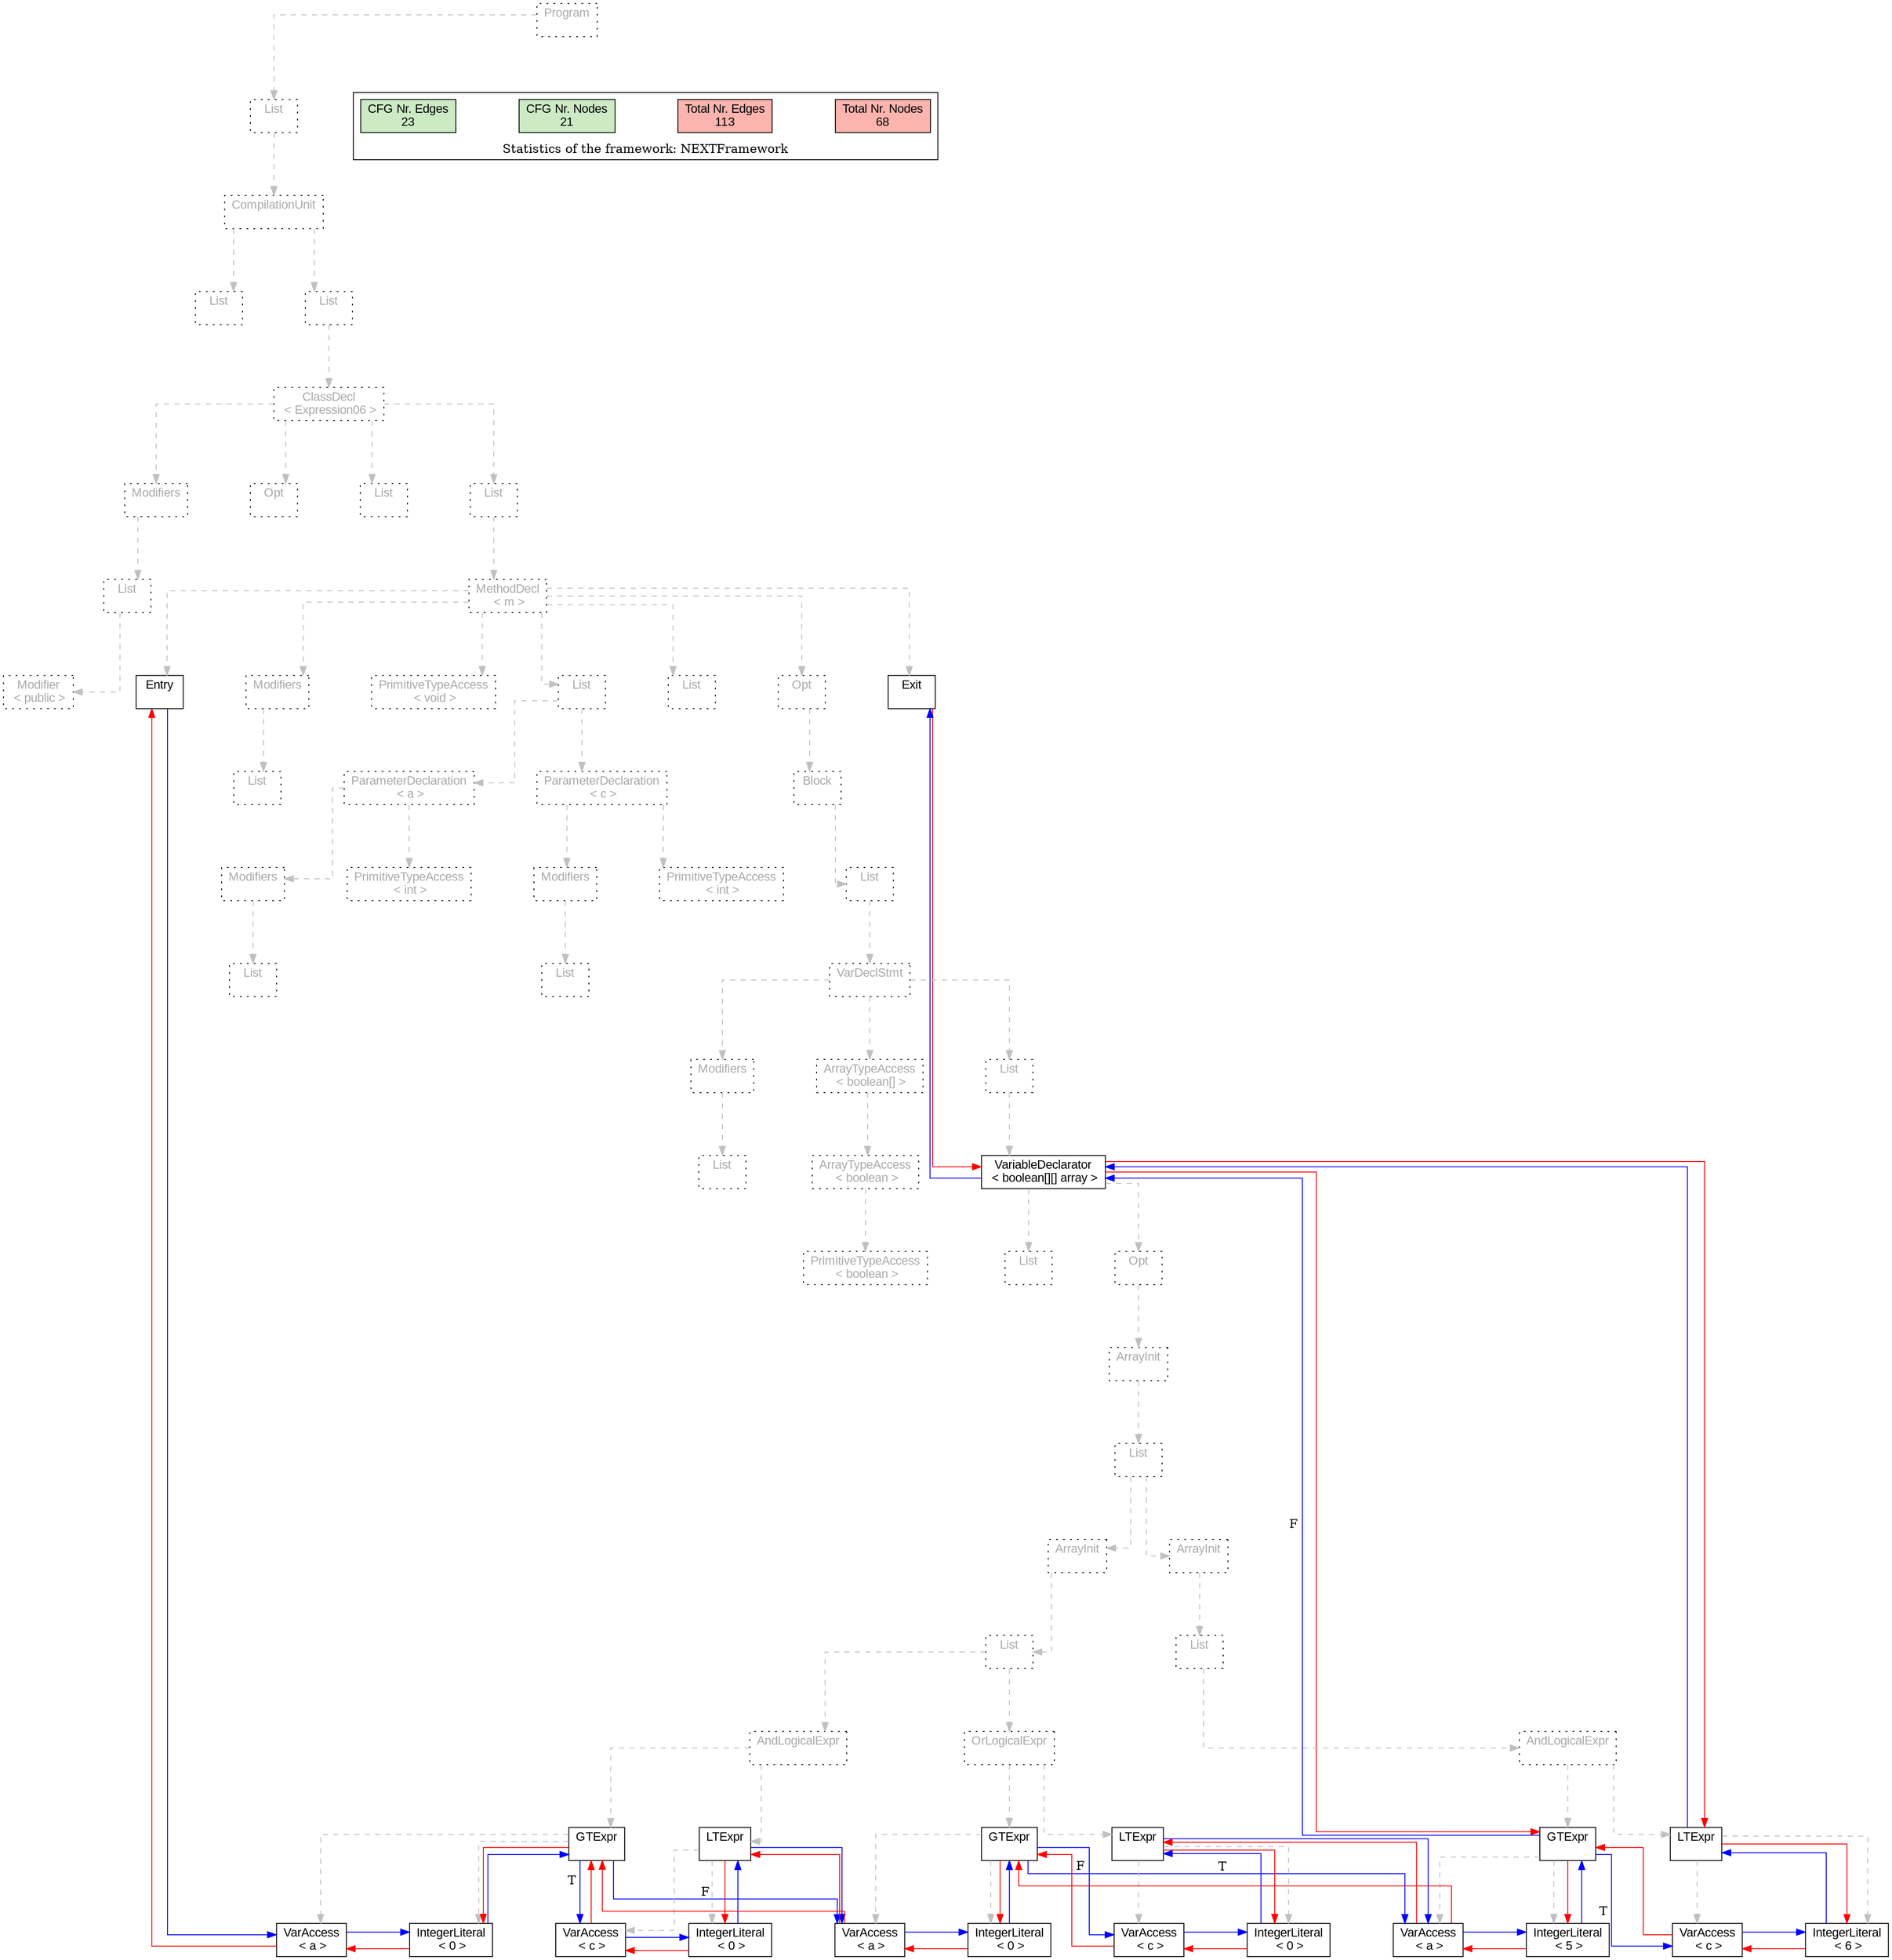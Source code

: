 digraph G {
graph [splines=ortho, nodesep="1", ranksep="1"]
node [shape=rect, fontname=Arial];
{ rank = same; "Program[0]"}
{ rank = same; "List[1]"}
{ rank = same; "CompilationUnit[2]"}
{ rank = same; "List[3]"; "List[4]"}
{ rank = same; "ClassDecl[5]"}
{ rank = same; "Modifiers[6]"; "Opt[9]"; "List[10]"; "List[11]"}
{ rank = same; "List[7]"; "MethodDecl[12]"}
{ rank = same; "Modifier[8]"; "Entry[13]"; "Modifiers[14]"; "PrimitiveTypeAccess[16]"; "List[17]"; "List[26]"; "Opt[27]"; "Exit[28]"}
{ rank = same; "List[15]"; "ParameterDeclaration[18]"; "ParameterDeclaration[22]"; "Block[28]"}
{ rank = same; "Modifiers[19]"; "PrimitiveTypeAccess[21]"; "Modifiers[23]"; "PrimitiveTypeAccess[25]"; "List[29]"}
{ rank = same; "List[20]"; "List[24]"; "VarDeclStmt[30]"}
{ rank = same; "Modifiers[31]"; "ArrayTypeAccess[33]"; "List[36]"}
{ rank = same; "List[32]"; "ArrayTypeAccess[34]"; "VariableDeclarator[37]"}
{ rank = same; "PrimitiveTypeAccess[35]"; "List[38]"; "Opt[39]"}
{ rank = same; "ArrayInit[40]"}
{ rank = same; "List[41]"}
{ rank = same; "ArrayInit[42]"; "ArrayInit[58]"}
{ rank = same; "List[43]"; "List[59]"}
{ rank = same; "AndLogicalExpr[44]"; "OrLogicalExpr[51]"; "AndLogicalExpr[60]"}
{ rank = same; "GTExpr[45]"; "LTExpr[48]"; "GTExpr[52]"; "LTExpr[55]"; "GTExpr[61]"; "LTExpr[64]"}
{ rank = same; "VarAccess[46]"; "IntegerLiteral[47]"; "VarAccess[49]"; "IntegerLiteral[50]"; "VarAccess[53]"; "IntegerLiteral[54]"; "VarAccess[56]"; "IntegerLiteral[57]"; "VarAccess[62]"; "IntegerLiteral[63]"; "VarAccess[65]"; "IntegerLiteral[66]"}
"Program[0]" [label="Program\n ", style= dotted   fillcolor="#eeeeee" fontcolor="#aaaaaa"  ]
"List[1]" [label="List\n ", style= dotted   fillcolor="#eeeeee" fontcolor="#aaaaaa"  ]
"CompilationUnit[2]" [label="CompilationUnit\n ", style= dotted   fillcolor="#eeeeee" fontcolor="#aaaaaa"  ]
"List[3]" [label="List\n ", style= dotted   fillcolor="#eeeeee" fontcolor="#aaaaaa"  ]
"List[4]" [label="List\n ", style= dotted   fillcolor="#eeeeee" fontcolor="#aaaaaa"  ]
"ClassDecl[5]" [label="ClassDecl\n < Expression06 >", style= dotted   fillcolor="#eeeeee" fontcolor="#aaaaaa"  ]
"Modifiers[6]" [label="Modifiers\n ", style= dotted   fillcolor="#eeeeee" fontcolor="#aaaaaa"  ]
"List[7]" [label="List\n ", style= dotted   fillcolor="#eeeeee" fontcolor="#aaaaaa"  ]
"Modifier[8]" [label="Modifier\n < public >", style= dotted   fillcolor="#eeeeee" fontcolor="#aaaaaa"  ]
"Opt[9]" [label="Opt\n ", style= dotted   fillcolor="#eeeeee" fontcolor="#aaaaaa"  ]
"List[10]" [label="List\n ", style= dotted   fillcolor="#eeeeee" fontcolor="#aaaaaa"  ]
"List[11]" [label="List\n ", style= dotted   fillcolor="#eeeeee" fontcolor="#aaaaaa"  ]
"MethodDecl[12]" [label="MethodDecl\n < m >", style= dotted   fillcolor="#eeeeee" fontcolor="#aaaaaa"  ]
"Entry[13]" [label="Entry\n ", fillcolor=white   style=filled  ]
"Modifiers[14]" [label="Modifiers\n ", style= dotted   fillcolor="#eeeeee" fontcolor="#aaaaaa"  ]
"List[15]" [label="List\n ", style= dotted   fillcolor="#eeeeee" fontcolor="#aaaaaa"  ]
"PrimitiveTypeAccess[16]" [label="PrimitiveTypeAccess\n < void >", style= dotted   fillcolor="#eeeeee" fontcolor="#aaaaaa"  ]
"List[17]" [label="List\n ", style= dotted   fillcolor="#eeeeee" fontcolor="#aaaaaa"  ]
"ParameterDeclaration[18]" [label="ParameterDeclaration\n < a >", style= dotted   fillcolor="#eeeeee" fontcolor="#aaaaaa"  ]
"Modifiers[19]" [label="Modifiers\n ", style= dotted   fillcolor="#eeeeee" fontcolor="#aaaaaa"  ]
"List[20]" [label="List\n ", style= dotted   fillcolor="#eeeeee" fontcolor="#aaaaaa"  ]
"PrimitiveTypeAccess[21]" [label="PrimitiveTypeAccess\n < int >", style= dotted   fillcolor="#eeeeee" fontcolor="#aaaaaa"  ]
"ParameterDeclaration[22]" [label="ParameterDeclaration\n < c >", style= dotted   fillcolor="#eeeeee" fontcolor="#aaaaaa"  ]
"Modifiers[23]" [label="Modifiers\n ", style= dotted   fillcolor="#eeeeee" fontcolor="#aaaaaa"  ]
"List[24]" [label="List\n ", style= dotted   fillcolor="#eeeeee" fontcolor="#aaaaaa"  ]
"PrimitiveTypeAccess[25]" [label="PrimitiveTypeAccess\n < int >", style= dotted   fillcolor="#eeeeee" fontcolor="#aaaaaa"  ]
"List[26]" [label="List\n ", style= dotted   fillcolor="#eeeeee" fontcolor="#aaaaaa"  ]
"Opt[27]" [label="Opt\n ", style= dotted   fillcolor="#eeeeee" fontcolor="#aaaaaa"  ]
"Block[28]" [label="Block\n ", style= dotted   fillcolor="#eeeeee" fontcolor="#aaaaaa"  ]
"List[29]" [label="List\n ", style= dotted   fillcolor="#eeeeee" fontcolor="#aaaaaa"  ]
"VarDeclStmt[30]" [label="VarDeclStmt\n ", style= dotted   fillcolor="#eeeeee" fontcolor="#aaaaaa"  ]
"Modifiers[31]" [label="Modifiers\n ", style= dotted   fillcolor="#eeeeee" fontcolor="#aaaaaa"  ]
"List[32]" [label="List\n ", style= dotted   fillcolor="#eeeeee" fontcolor="#aaaaaa"  ]
"ArrayTypeAccess[33]" [label="ArrayTypeAccess\n < boolean[] >", style= dotted   fillcolor="#eeeeee" fontcolor="#aaaaaa"  ]
"ArrayTypeAccess[34]" [label="ArrayTypeAccess\n < boolean >", style= dotted   fillcolor="#eeeeee" fontcolor="#aaaaaa"  ]
"PrimitiveTypeAccess[35]" [label="PrimitiveTypeAccess\n < boolean >", style= dotted   fillcolor="#eeeeee" fontcolor="#aaaaaa"  ]
"List[36]" [label="List\n ", style= dotted   fillcolor="#eeeeee" fontcolor="#aaaaaa"  ]
"VariableDeclarator[37]" [label="VariableDeclarator\n < boolean[][] array >", fillcolor=white   style=filled  ]
"List[38]" [label="List\n ", style= dotted   fillcolor="#eeeeee" fontcolor="#aaaaaa"  ]
"Opt[39]" [label="Opt\n ", style= dotted   fillcolor="#eeeeee" fontcolor="#aaaaaa"  ]
"ArrayInit[40]" [label="ArrayInit\n ", style= dotted   fillcolor="#eeeeee" fontcolor="#aaaaaa"  ]
"List[41]" [label="List\n ", style= dotted   fillcolor="#eeeeee" fontcolor="#aaaaaa"  ]
"ArrayInit[42]" [label="ArrayInit\n ", style= dotted   fillcolor="#eeeeee" fontcolor="#aaaaaa"  ]
"List[43]" [label="List\n ", style= dotted   fillcolor="#eeeeee" fontcolor="#aaaaaa"  ]
"AndLogicalExpr[44]" [label="AndLogicalExpr\n ", style= dotted   fillcolor="#eeeeee" fontcolor="#aaaaaa"  ]
"GTExpr[45]" [label="GTExpr\n ", fillcolor=white   style=filled  ]
"VarAccess[46]" [label="VarAccess\n < a >", fillcolor=white   style=filled  ]
"IntegerLiteral[47]" [label="IntegerLiteral\n < 0 >", fillcolor=white   style=filled  ]
"LTExpr[48]" [label="LTExpr\n ", fillcolor=white   style=filled  ]
"VarAccess[49]" [label="VarAccess\n < c >", fillcolor=white   style=filled  ]
"IntegerLiteral[50]" [label="IntegerLiteral\n < 0 >", fillcolor=white   style=filled  ]
"OrLogicalExpr[51]" [label="OrLogicalExpr\n ", style= dotted   fillcolor="#eeeeee" fontcolor="#aaaaaa"  ]
"GTExpr[52]" [label="GTExpr\n ", fillcolor=white   style=filled  ]
"VarAccess[53]" [label="VarAccess\n < a >", fillcolor=white   style=filled  ]
"IntegerLiteral[54]" [label="IntegerLiteral\n < 0 >", fillcolor=white   style=filled  ]
"LTExpr[55]" [label="LTExpr\n ", fillcolor=white   style=filled  ]
"VarAccess[56]" [label="VarAccess\n < c >", fillcolor=white   style=filled  ]
"IntegerLiteral[57]" [label="IntegerLiteral\n < 0 >", fillcolor=white   style=filled  ]
"ArrayInit[58]" [label="ArrayInit\n ", style= dotted   fillcolor="#eeeeee" fontcolor="#aaaaaa"  ]
"List[59]" [label="List\n ", style= dotted   fillcolor="#eeeeee" fontcolor="#aaaaaa"  ]
"AndLogicalExpr[60]" [label="AndLogicalExpr\n ", style= dotted   fillcolor="#eeeeee" fontcolor="#aaaaaa"  ]
"GTExpr[61]" [label="GTExpr\n ", fillcolor=white   style=filled  ]
"VarAccess[62]" [label="VarAccess\n < a >", fillcolor=white   style=filled  ]
"IntegerLiteral[63]" [label="IntegerLiteral\n < 5 >", fillcolor=white   style=filled  ]
"LTExpr[64]" [label="LTExpr\n ", fillcolor=white   style=filled  ]
"VarAccess[65]" [label="VarAccess\n < c >", fillcolor=white   style=filled  ]
"IntegerLiteral[66]" [label="IntegerLiteral\n < 6 >", fillcolor=white   style=filled  ]
"Exit[28]" [label="Exit\n ", fillcolor=white   style=filled  ]
"CompilationUnit[2]" -> "List[3]" [style=dashed, color=gray]
"List[7]" -> "Modifier[8]" [style=dashed, color=gray]
"Modifiers[6]" -> "List[7]" [style=dashed, color=gray]
"ClassDecl[5]" -> "Modifiers[6]" [style=dashed, color=gray]
"ClassDecl[5]" -> "Opt[9]" [style=dashed, color=gray]
"ClassDecl[5]" -> "List[10]" [style=dashed, color=gray]
"MethodDecl[12]" -> "Entry[13]" [style=dashed, color=gray]
"Modifiers[14]" -> "List[15]" [style=dashed, color=gray]
"MethodDecl[12]" -> "Modifiers[14]" [style=dashed, color=gray]
"MethodDecl[12]" -> "PrimitiveTypeAccess[16]" [style=dashed, color=gray]
"Modifiers[19]" -> "List[20]" [style=dashed, color=gray]
"ParameterDeclaration[18]" -> "Modifiers[19]" [style=dashed, color=gray]
"ParameterDeclaration[18]" -> "PrimitiveTypeAccess[21]" [style=dashed, color=gray]
"List[17]" -> "ParameterDeclaration[18]" [style=dashed, color=gray]
"Modifiers[23]" -> "List[24]" [style=dashed, color=gray]
"ParameterDeclaration[22]" -> "Modifiers[23]" [style=dashed, color=gray]
"ParameterDeclaration[22]" -> "PrimitiveTypeAccess[25]" [style=dashed, color=gray]
"List[17]" -> "ParameterDeclaration[22]" [style=dashed, color=gray]
"MethodDecl[12]" -> "List[17]" [style=dashed, color=gray]
"MethodDecl[12]" -> "List[26]" [style=dashed, color=gray]
"Modifiers[31]" -> "List[32]" [style=dashed, color=gray]
"VarDeclStmt[30]" -> "Modifiers[31]" [style=dashed, color=gray]
"ArrayTypeAccess[34]" -> "PrimitiveTypeAccess[35]" [style=dashed, color=gray]
"ArrayTypeAccess[33]" -> "ArrayTypeAccess[34]" [style=dashed, color=gray]
"VarDeclStmt[30]" -> "ArrayTypeAccess[33]" [style=dashed, color=gray]
"VariableDeclarator[37]" -> "List[38]" [style=dashed, color=gray]
"GTExpr[45]" -> "VarAccess[46]" [style=dashed, color=gray]
"GTExpr[45]" -> "IntegerLiteral[47]" [style=dashed, color=gray]
"AndLogicalExpr[44]" -> "GTExpr[45]" [style=dashed, color=gray]
"LTExpr[48]" -> "VarAccess[49]" [style=dashed, color=gray]
"LTExpr[48]" -> "IntegerLiteral[50]" [style=dashed, color=gray]
"AndLogicalExpr[44]" -> "LTExpr[48]" [style=dashed, color=gray]
"List[43]" -> "AndLogicalExpr[44]" [style=dashed, color=gray]
"GTExpr[52]" -> "VarAccess[53]" [style=dashed, color=gray]
"GTExpr[52]" -> "IntegerLiteral[54]" [style=dashed, color=gray]
"OrLogicalExpr[51]" -> "GTExpr[52]" [style=dashed, color=gray]
"LTExpr[55]" -> "VarAccess[56]" [style=dashed, color=gray]
"LTExpr[55]" -> "IntegerLiteral[57]" [style=dashed, color=gray]
"OrLogicalExpr[51]" -> "LTExpr[55]" [style=dashed, color=gray]
"List[43]" -> "OrLogicalExpr[51]" [style=dashed, color=gray]
"ArrayInit[42]" -> "List[43]" [style=dashed, color=gray]
"List[41]" -> "ArrayInit[42]" [style=dashed, color=gray]
"GTExpr[61]" -> "VarAccess[62]" [style=dashed, color=gray]
"GTExpr[61]" -> "IntegerLiteral[63]" [style=dashed, color=gray]
"AndLogicalExpr[60]" -> "GTExpr[61]" [style=dashed, color=gray]
"LTExpr[64]" -> "VarAccess[65]" [style=dashed, color=gray]
"LTExpr[64]" -> "IntegerLiteral[66]" [style=dashed, color=gray]
"AndLogicalExpr[60]" -> "LTExpr[64]" [style=dashed, color=gray]
"List[59]" -> "AndLogicalExpr[60]" [style=dashed, color=gray]
"ArrayInit[58]" -> "List[59]" [style=dashed, color=gray]
"List[41]" -> "ArrayInit[58]" [style=dashed, color=gray]
"ArrayInit[40]" -> "List[41]" [style=dashed, color=gray]
"Opt[39]" -> "ArrayInit[40]" [style=dashed, color=gray]
"VariableDeclarator[37]" -> "Opt[39]" [style=dashed, color=gray]
"List[36]" -> "VariableDeclarator[37]" [style=dashed, color=gray]
"VarDeclStmt[30]" -> "List[36]" [style=dashed, color=gray]
"List[29]" -> "VarDeclStmt[30]" [style=dashed, color=gray]
"Block[28]" -> "List[29]" [style=dashed, color=gray]
"Opt[27]" -> "Block[28]" [style=dashed, color=gray]
"MethodDecl[12]" -> "Opt[27]" [style=dashed, color=gray]
"MethodDecl[12]" -> "Exit[28]" [style=dashed, color=gray]
"List[11]" -> "MethodDecl[12]" [style=dashed, color=gray]
"ClassDecl[5]" -> "List[11]" [style=dashed, color=gray]
"List[4]" -> "ClassDecl[5]" [style=dashed, color=gray]
"CompilationUnit[2]" -> "List[4]" [style=dashed, color=gray]
"List[1]" -> "CompilationUnit[2]" [style=dashed, color=gray]
"Program[0]" -> "List[1]" [style=dashed, color=gray]
"Exit[28]" -> "VariableDeclarator[37]" [color=red, constraint=false]
"VariableDeclarator[37]" -> "Exit[28]" [color=blue, constraint=false, xlabel=" "] 
"VariableDeclarator[37]" -> "GTExpr[61]" [color=red, constraint=false]
"VariableDeclarator[37]" -> "LTExpr[64]" [color=red, constraint=false]
"LTExpr[64]" -> "VariableDeclarator[37]" [color=blue, constraint=false, xlabel=" "] 
"LTExpr[64]" -> "IntegerLiteral[66]" [color=red, constraint=false]
"IntegerLiteral[66]" -> "LTExpr[64]" [color=blue, constraint=false, xlabel=" "] 
"IntegerLiteral[66]" -> "VarAccess[65]" [color=red, constraint=false]
"VarAccess[65]" -> "IntegerLiteral[66]" [color=blue, constraint=false, xlabel=" "] 
"VarAccess[65]" -> "GTExpr[61]" [color=red, constraint=false]
"GTExpr[61]" -> "VarAccess[65]" [color=blue, constraint=false, xlabel="T "] 
"GTExpr[61]" -> "VariableDeclarator[37]" [color=blue, constraint=false, xlabel="F "] 
"GTExpr[61]" -> "IntegerLiteral[63]" [color=red, constraint=false]
"IntegerLiteral[63]" -> "GTExpr[61]" [color=blue, constraint=false, xlabel=" "] 
"IntegerLiteral[63]" -> "VarAccess[62]" [color=red, constraint=false]
"VarAccess[62]" -> "IntegerLiteral[63]" [color=blue, constraint=false, xlabel=" "] 
"VarAccess[62]" -> "GTExpr[52]" [color=red, constraint=false]
"VarAccess[62]" -> "LTExpr[55]" [color=red, constraint=false]
"LTExpr[55]" -> "VarAccess[62]" [color=blue, constraint=false, xlabel=" "] 
"LTExpr[55]" -> "IntegerLiteral[57]" [color=red, constraint=false]
"IntegerLiteral[57]" -> "LTExpr[55]" [color=blue, constraint=false, xlabel=" "] 
"IntegerLiteral[57]" -> "VarAccess[56]" [color=red, constraint=false]
"VarAccess[56]" -> "IntegerLiteral[57]" [color=blue, constraint=false, xlabel=" "] 
"VarAccess[56]" -> "GTExpr[52]" [color=red, constraint=false]
"GTExpr[52]" -> "VarAccess[62]" [color=blue, constraint=false, xlabel="T "] 
"GTExpr[52]" -> "VarAccess[56]" [color=blue, constraint=false, xlabel="F "] 
"GTExpr[52]" -> "IntegerLiteral[54]" [color=red, constraint=false]
"IntegerLiteral[54]" -> "GTExpr[52]" [color=blue, constraint=false, xlabel=" "] 
"IntegerLiteral[54]" -> "VarAccess[53]" [color=red, constraint=false]
"VarAccess[53]" -> "IntegerLiteral[54]" [color=blue, constraint=false, xlabel=" "] 
"VarAccess[53]" -> "GTExpr[45]" [color=red, constraint=false]
"VarAccess[53]" -> "LTExpr[48]" [color=red, constraint=false]
"LTExpr[48]" -> "VarAccess[53]" [color=blue, constraint=false, xlabel=" "] 
"LTExpr[48]" -> "IntegerLiteral[50]" [color=red, constraint=false]
"IntegerLiteral[50]" -> "LTExpr[48]" [color=blue, constraint=false, xlabel=" "] 
"IntegerLiteral[50]" -> "VarAccess[49]" [color=red, constraint=false]
"VarAccess[49]" -> "IntegerLiteral[50]" [color=blue, constraint=false, xlabel=" "] 
"VarAccess[49]" -> "GTExpr[45]" [color=red, constraint=false]
"GTExpr[45]" -> "VarAccess[49]" [color=blue, constraint=false, xlabel="T "] 
"GTExpr[45]" -> "VarAccess[53]" [color=blue, constraint=false, xlabel="F "] 
"GTExpr[45]" -> "IntegerLiteral[47]" [color=red, constraint=false]
"IntegerLiteral[47]" -> "GTExpr[45]" [color=blue, constraint=false, xlabel=" "] 
"IntegerLiteral[47]" -> "VarAccess[46]" [color=red, constraint=false]
"VarAccess[46]" -> "IntegerLiteral[47]" [color=blue, constraint=false, xlabel=" "] 
"VarAccess[46]" -> "Entry[13]" [color=red, constraint=false]
"Entry[13]" -> "VarAccess[46]" [color=blue, constraint=false, xlabel=" "] 
"List[3]" -> "List[4]" [style=invis]
"Modifiers[6]" -> "Opt[9]" -> "List[10]" -> "List[11]" [style=invis]
"Entry[13]" -> "Modifiers[14]" -> "PrimitiveTypeAccess[16]" -> "List[17]" -> "List[26]" -> "Opt[27]" -> "Exit[28]" [style=invis]
"ParameterDeclaration[18]" -> "ParameterDeclaration[22]" [style=invis]
"Modifiers[19]" -> "PrimitiveTypeAccess[21]" [style=invis]
"Modifiers[23]" -> "PrimitiveTypeAccess[25]" [style=invis]
"Modifiers[31]" -> "ArrayTypeAccess[33]" -> "List[36]" [style=invis]
"List[38]" -> "Opt[39]" [style=invis]
"ArrayInit[42]" -> "ArrayInit[58]" [style=invis]
"AndLogicalExpr[44]" -> "OrLogicalExpr[51]" [style=invis]
"GTExpr[45]" -> "LTExpr[48]" [style=invis]
"VarAccess[46]" -> "IntegerLiteral[47]" [style=invis]
"VarAccess[49]" -> "IntegerLiteral[50]" [style=invis]
"GTExpr[52]" -> "LTExpr[55]" [style=invis]
"VarAccess[53]" -> "IntegerLiteral[54]" [style=invis]
"VarAccess[56]" -> "IntegerLiteral[57]" [style=invis]
"GTExpr[61]" -> "LTExpr[64]" [style=invis]
"VarAccess[62]" -> "IntegerLiteral[63]" [style=invis]
"VarAccess[65]" -> "IntegerLiteral[66]" [style=invis]

subgraph cluster_legend {
{node [style=filled, fillcolor=1, colorscheme="pastel13"]
Nodes [label="Total Nr. Nodes
68", fillcolor=1]
Edges [label="Total Nr. Edges
113", fillcolor=1]
NodesCFG [label="CFG Nr. Nodes
21", fillcolor=3]
EdgesCFG [label="CFG Nr. Edges
23", fillcolor=3]
Nodes-> "Program[0]" -> NodesCFG  [style="invis"]
Edges -> "Program[0]" ->EdgesCFG [style="invis"]}
label = "Statistics of the framework: NEXTFramework"
style="solid"
ranksep=0.05
nodesep=0.01
labelloc = b
len=2
}}